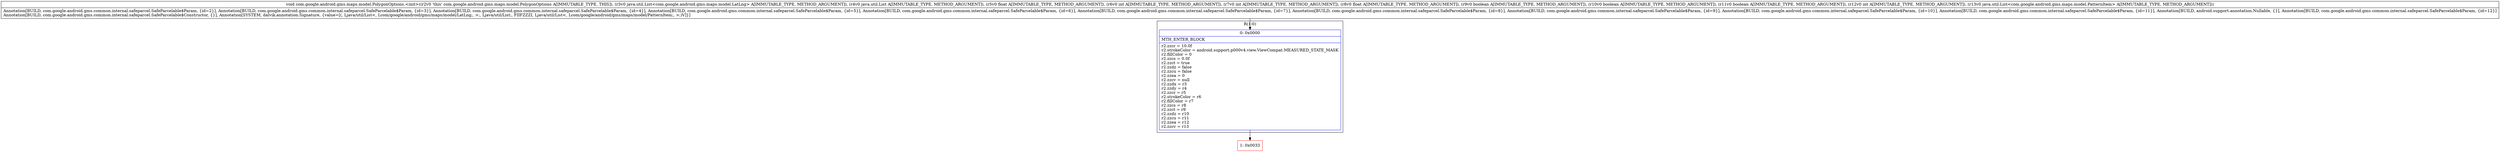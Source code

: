 digraph "CFG forcom.google.android.gms.maps.model.PolygonOptions.\<init\>(Ljava\/util\/List;Ljava\/util\/List;FIIFZZZILjava\/util\/List;)V" {
subgraph cluster_Region_1608285751 {
label = "R(1:0)";
node [shape=record,color=blue];
Node_0 [shape=record,label="{0\:\ 0x0000|MTH_ENTER_BLOCK\l|r2.zzcr = 10.0f\lr2.strokeColor = android.support.p000v4.view.ViewCompat.MEASURED_STATE_MASK\lr2.fillColor = 0\lr2.zzcs = 0.0f\lr2.zzct = true\lr2.zzdz = false\lr2.zzcu = false\lr2.zzea = 0\lr2.zzcv = null\lr2.zzdx = r3\lr2.zzdy = r4\lr2.zzcr = r5\lr2.strokeColor = r6\lr2.fillColor = r7\lr2.zzcs = r8\lr2.zzct = r9\lr2.zzdz = r10\lr2.zzcu = r11\lr2.zzea = r12\lr2.zzcv = r13\l}"];
}
Node_1 [shape=record,color=red,label="{1\:\ 0x0033}"];
MethodNode[shape=record,label="{void com.google.android.gms.maps.model.PolygonOptions.\<init\>((r2v0 'this' com.google.android.gms.maps.model.PolygonOptions A[IMMUTABLE_TYPE, THIS]), (r3v0 java.util.List\<com.google.android.gms.maps.model.LatLng\> A[IMMUTABLE_TYPE, METHOD_ARGUMENT]), (r4v0 java.util.List A[IMMUTABLE_TYPE, METHOD_ARGUMENT]), (r5v0 float A[IMMUTABLE_TYPE, METHOD_ARGUMENT]), (r6v0 int A[IMMUTABLE_TYPE, METHOD_ARGUMENT]), (r7v0 int A[IMMUTABLE_TYPE, METHOD_ARGUMENT]), (r8v0 float A[IMMUTABLE_TYPE, METHOD_ARGUMENT]), (r9v0 boolean A[IMMUTABLE_TYPE, METHOD_ARGUMENT]), (r10v0 boolean A[IMMUTABLE_TYPE, METHOD_ARGUMENT]), (r11v0 boolean A[IMMUTABLE_TYPE, METHOD_ARGUMENT]), (r12v0 int A[IMMUTABLE_TYPE, METHOD_ARGUMENT]), (r13v0 java.util.List\<com.google.android.gms.maps.model.PatternItem\> A[IMMUTABLE_TYPE, METHOD_ARGUMENT]))  | Annotation[BUILD, com.google.android.gms.common.internal.safeparcel.SafeParcelable$Param, \{id=2\}], Annotation[BUILD, com.google.android.gms.common.internal.safeparcel.SafeParcelable$Param, \{id=3\}], Annotation[BUILD, com.google.android.gms.common.internal.safeparcel.SafeParcelable$Param, \{id=4\}], Annotation[BUILD, com.google.android.gms.common.internal.safeparcel.SafeParcelable$Param, \{id=5\}], Annotation[BUILD, com.google.android.gms.common.internal.safeparcel.SafeParcelable$Param, \{id=6\}], Annotation[BUILD, com.google.android.gms.common.internal.safeparcel.SafeParcelable$Param, \{id=7\}], Annotation[BUILD, com.google.android.gms.common.internal.safeparcel.SafeParcelable$Param, \{id=8\}], Annotation[BUILD, com.google.android.gms.common.internal.safeparcel.SafeParcelable$Param, \{id=9\}], Annotation[BUILD, com.google.android.gms.common.internal.safeparcel.SafeParcelable$Param, \{id=10\}], Annotation[BUILD, com.google.android.gms.common.internal.safeparcel.SafeParcelable$Param, \{id=11\}], Annotation[BUILD, android.support.annotation.Nullable, \{\}], Annotation[BUILD, com.google.android.gms.common.internal.safeparcel.SafeParcelable$Param, \{id=12\}]\lAnnotation[BUILD, com.google.android.gms.common.internal.safeparcel.SafeParcelable$Constructor, \{\}], Annotation[SYSTEM, dalvik.annotation.Signature, \{value=[(, Ljava\/util\/List\<, Lcom\/google\/android\/gms\/maps\/model\/LatLng;, \>;, Ljava\/util\/List;, FIIFZZZI, Ljava\/util\/List\<, Lcom\/google\/android\/gms\/maps\/model\/PatternItem;, \>;)V]\}]\l}"];
MethodNode -> Node_0;
Node_0 -> Node_1;
}

